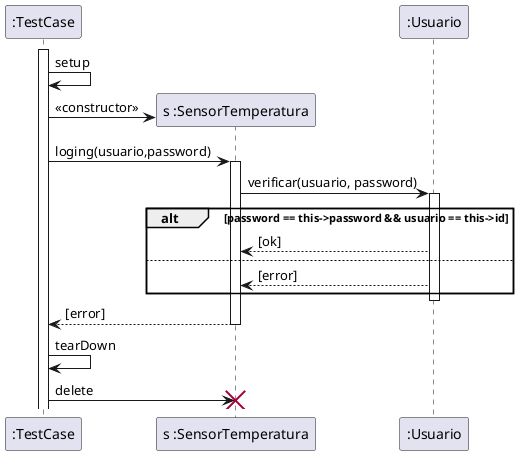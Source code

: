 @startuml

activate ":TestCase"
        ":TestCase" -> ":TestCase": setup

        create "s :SensorTemperatura"
        ":TestCase" -> "s :SensorTemperatura": <<constructor>>

        ":TestCase" -> "s :SensorTemperatura": loging(usuario,password)
        activate "s :SensorTemperatura"
                "s :SensorTemperatura" -> ":Usuario": verificar(usuario, password)
                activate ":Usuario"
                        alt password == this->password && usuario == this->id
                                ":Usuario" --> "s :SensorTemperatura": [ok]
                        else  
                                ":Usuario" --> "s :SensorTemperatura": [error]
                        end
                deactivate ":Usuario"
                "s :SensorTemperatura" --> ":TestCase": [error]

        deactivate "s :SensorTemperatura"
        
        ":TestCase" -> ":TestCase": tearDown
        ":TestCase" -> "s :SensorTemperatura" !! : delete

        
@enduml
